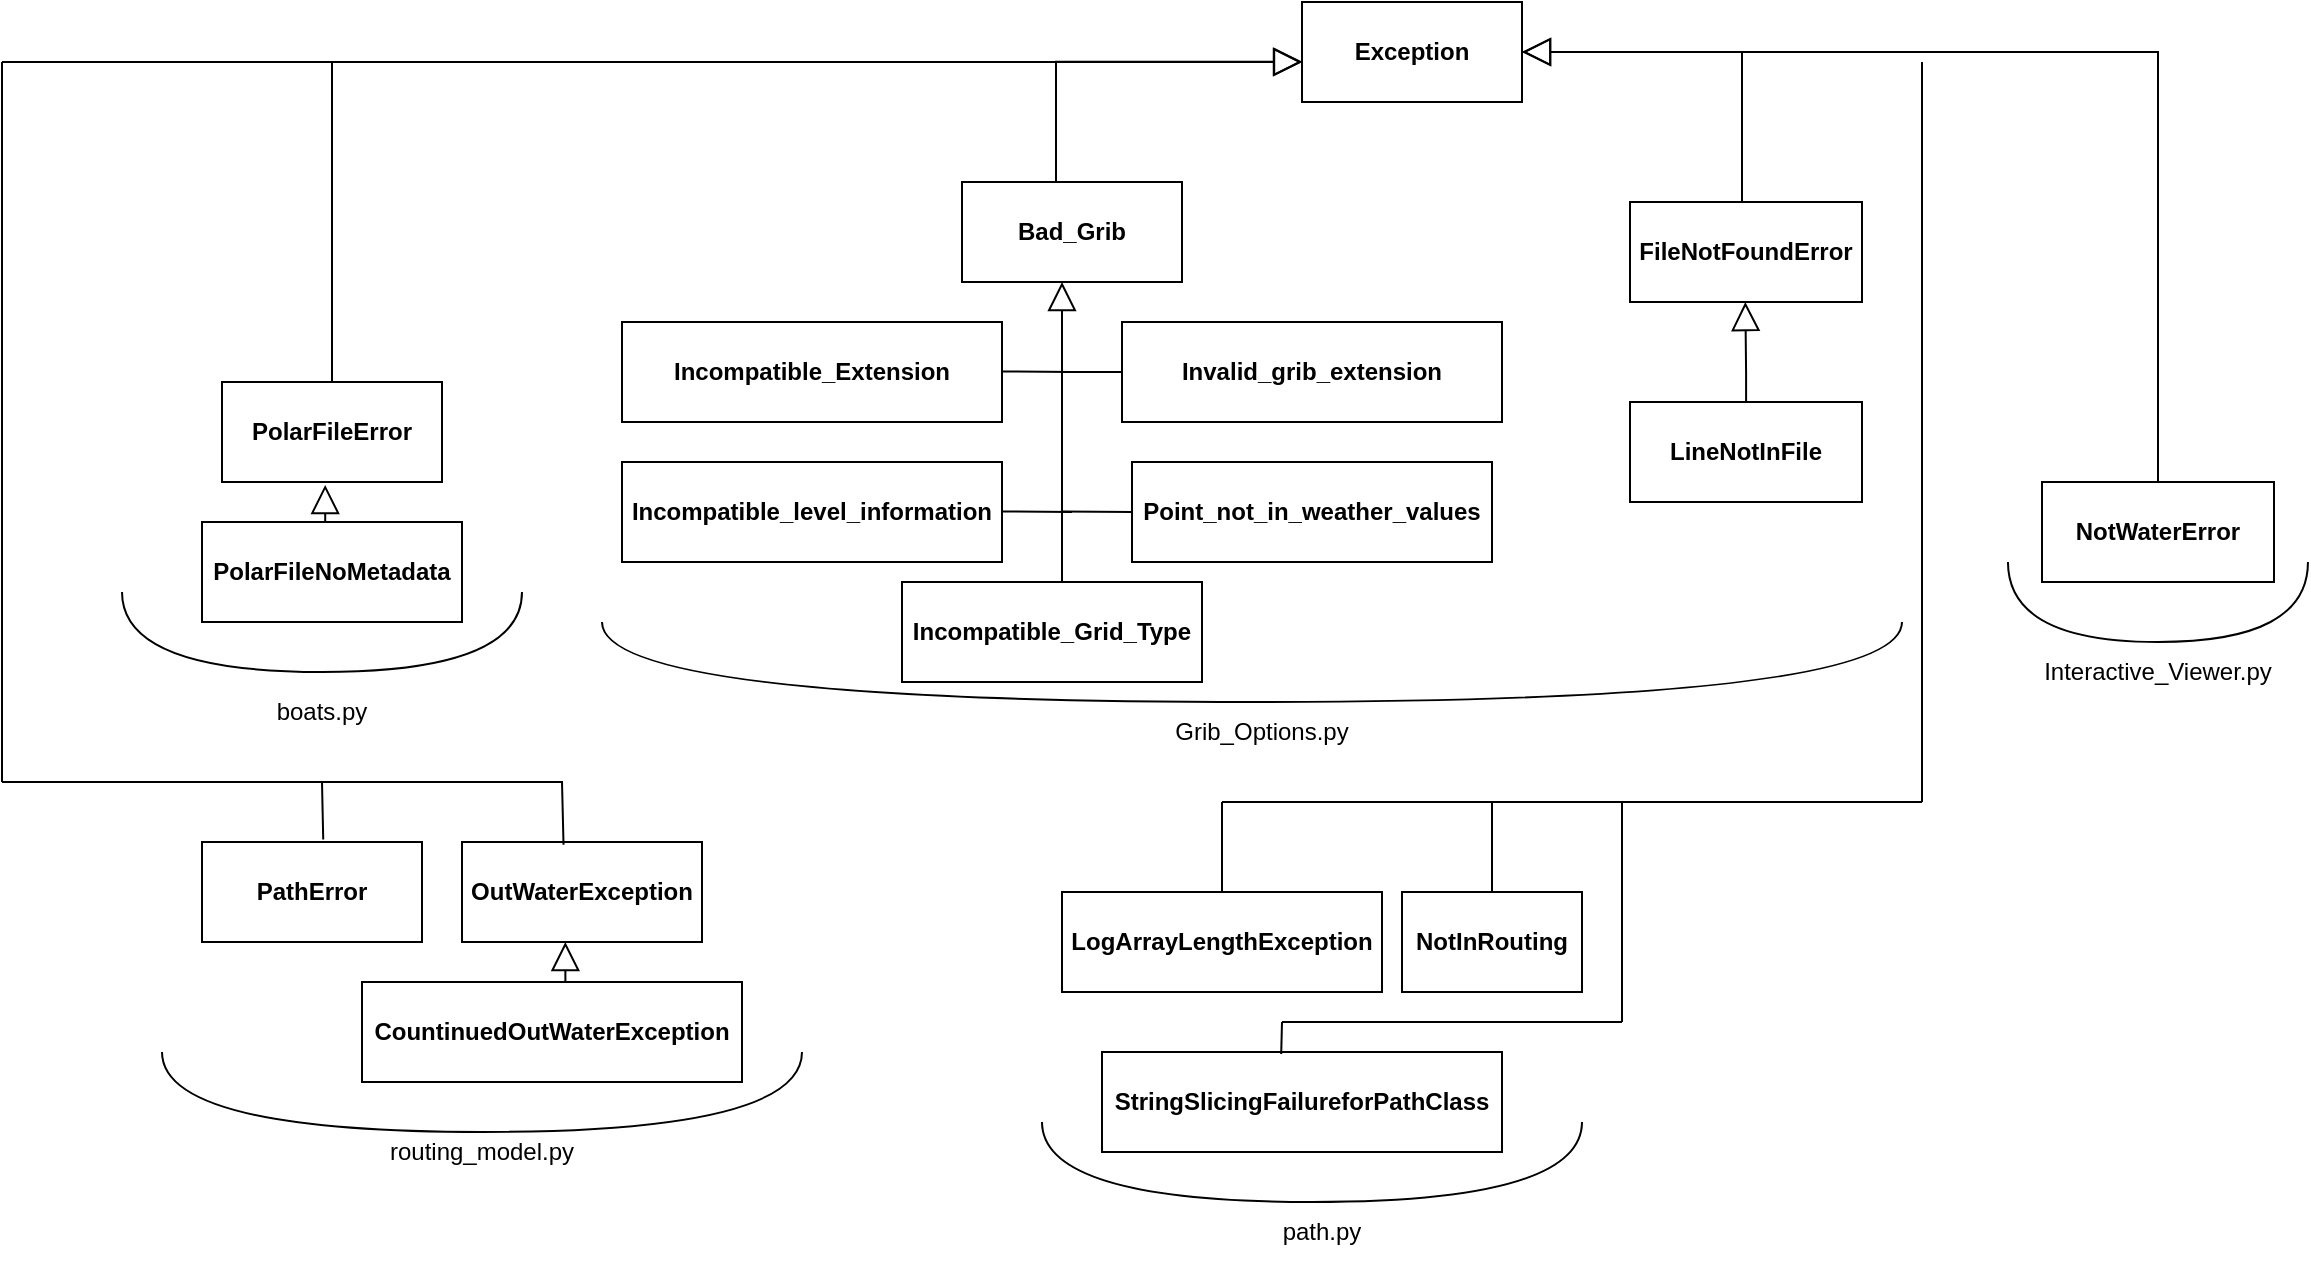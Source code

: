 <mxfile version="26.1.0">
  <diagram name="Page-1" id="_WHRkijlUbymSK9iW8bf">
    <mxGraphModel dx="2812" dy="803" grid="1" gridSize="10" guides="1" tooltips="1" connect="1" arrows="1" fold="1" page="1" pageScale="1" pageWidth="827" pageHeight="1169" math="0" shadow="0">
      <root>
        <mxCell id="0" />
        <mxCell id="1" parent="0" />
        <mxCell id="JvzSQyUE-LZRWF-UtXVo-18" value="&lt;b&gt;Exception&lt;/b&gt;" style="html=1;whiteSpace=wrap;" vertex="1" parent="1">
          <mxGeometry x="250" y="50" width="110" height="50" as="geometry" />
        </mxCell>
        <mxCell id="JvzSQyUE-LZRWF-UtXVo-19" value="&lt;b&gt;PolarFileError&lt;/b&gt;" style="html=1;whiteSpace=wrap;" vertex="1" parent="1">
          <mxGeometry x="-290" y="240" width="110" height="50" as="geometry" />
        </mxCell>
        <mxCell id="JvzSQyUE-LZRWF-UtXVo-20" value="&lt;b&gt;PolarFileNoMetadata&lt;/b&gt;" style="html=1;whiteSpace=wrap;" vertex="1" parent="1">
          <mxGeometry x="-300" y="310" width="130" height="50" as="geometry" />
        </mxCell>
        <mxCell id="JvzSQyUE-LZRWF-UtXVo-21" value="&lt;b&gt;Bad_Grib&lt;/b&gt;" style="html=1;whiteSpace=wrap;" vertex="1" parent="1">
          <mxGeometry x="80" y="140" width="110" height="50" as="geometry" />
        </mxCell>
        <mxCell id="JvzSQyUE-LZRWF-UtXVo-22" value="" style="endArrow=none;html=1;rounded=0;edgeStyle=orthogonalEdgeStyle;curved=1;" edge="1" parent="1">
          <mxGeometry width="50" height="50" relative="1" as="geometry">
            <mxPoint x="-340" y="345" as="sourcePoint" />
            <mxPoint x="-140" y="345" as="targetPoint" />
            <Array as="points">
              <mxPoint x="-340" y="385" />
              <mxPoint x="-140" y="385" />
            </Array>
          </mxGeometry>
        </mxCell>
        <mxCell id="JvzSQyUE-LZRWF-UtXVo-23" value="boats.py" style="text;html=1;align=center;verticalAlign=middle;whiteSpace=wrap;rounded=0;" vertex="1" parent="1">
          <mxGeometry x="-270" y="390" width="60" height="30" as="geometry" />
        </mxCell>
        <mxCell id="JvzSQyUE-LZRWF-UtXVo-24" value="&lt;b&gt;Incompatible_Extension&lt;/b&gt;" style="html=1;whiteSpace=wrap;" vertex="1" parent="1">
          <mxGeometry x="-90" y="210" width="190" height="50" as="geometry" />
        </mxCell>
        <mxCell id="JvzSQyUE-LZRWF-UtXVo-25" value="&lt;b&gt;Incompati&lt;/b&gt;&lt;span style=&quot;color: rgba(0, 0, 0, 0); font-family: monospace; font-size: 0px; text-align: start; text-wrap-mode: nowrap;&quot;&gt;%3CmxGraphModel%3E%3Croot%3E%3CmxCell%20id%3D%220%22%2F%3E%3CmxCell%20id%3D%221%22%20parent%3D%220%22%2F%3E%3CmxCell%20id%3D%222%22%20value%3D%22%26lt%3Bb%26gt%3BIncompatible_Extension%26lt%3B%2Fb%26gt%3B%22%20style%3D%22html%3D1%3BwhiteSpace%3Dwrap%3B%22%20vertex%3D%221%22%20parent%3D%221%22%3E%3CmxGeometry%20x%3D%22-40%22%20y%3D%22310%22%20width%3D%22150%22%20height%3D%2250%22%20as%3D%22geometry%22%2F%3E%3C%2FmxCell%3E%3C%2Froot%3E%3C%2FmxGraphModel%3E&lt;/span&gt;&lt;b&gt;ble_Grid_Type&lt;/b&gt;" style="html=1;whiteSpace=wrap;" vertex="1" parent="1">
          <mxGeometry x="50" y="340" width="150" height="50" as="geometry" />
        </mxCell>
        <mxCell id="JvzSQyUE-LZRWF-UtXVo-26" value="&lt;b&gt;Incompati&lt;/b&gt;&lt;span style=&quot;color: rgba(0, 0, 0, 0); font-family: monospace; font-size: 0px; text-align: start; text-wrap-mode: nowrap;&quot;&gt;%3CmxGraphModel%3E%3Croot%3E%3CmxCell%20id%3D%220%22%2F%3E%3CmxCell%20id%3D%221%22%20parent%3D%220%22%2F%3E%3CmxCell%20id%3D%222%22%20value%3D%22%26lt%3Bb%26gt%3BIncompatible_Extension%26lt%3B%2Fb%26gt%3B%22%20style%3D%22html%3D1%3BwhiteSpace%3Dwrap%3B%22%20vertex%3D%221%22%20parent%3D%221%22%3E%3CmxGeometry%20x%3D%22-40%22%20y%3D%22310%22%20width%3D%22150%22%20height%3D%2250%22%20as%3D%22geometry%22%2F%3E%3C%2FmxCell%3E%3C%2Froot%3E%3C%2FmxGraphModel%3E&lt;/span&gt;&lt;b&gt;ble_level_information&lt;/b&gt;" style="html=1;whiteSpace=wrap;" vertex="1" parent="1">
          <mxGeometry x="-90" y="280" width="190" height="50" as="geometry" />
        </mxCell>
        <mxCell id="JvzSQyUE-LZRWF-UtXVo-27" value="&lt;b&gt;Point_not_in_weather_values&lt;/b&gt;" style="html=1;whiteSpace=wrap;" vertex="1" parent="1">
          <mxGeometry x="165" y="280" width="180" height="50" as="geometry" />
        </mxCell>
        <mxCell id="JvzSQyUE-LZRWF-UtXVo-29" value="&lt;b&gt;Invalid_grib_extension&lt;/b&gt;" style="html=1;whiteSpace=wrap;" vertex="1" parent="1">
          <mxGeometry x="160" y="210" width="190" height="50" as="geometry" />
        </mxCell>
        <mxCell id="JvzSQyUE-LZRWF-UtXVo-30" value="&lt;b&gt;FileNotFoundError&lt;/b&gt;" style="html=1;whiteSpace=wrap;" vertex="1" parent="1">
          <mxGeometry x="414" y="150" width="116" height="50" as="geometry" />
        </mxCell>
        <mxCell id="JvzSQyUE-LZRWF-UtXVo-31" value="&lt;b&gt;LineNotInFile&lt;/b&gt;" style="html=1;whiteSpace=wrap;" vertex="1" parent="1">
          <mxGeometry x="414" y="250" width="116" height="50" as="geometry" />
        </mxCell>
        <mxCell id="JvzSQyUE-LZRWF-UtXVo-32" value="" style="endArrow=none;html=1;rounded=0;edgeStyle=orthogonalEdgeStyle;curved=1;" edge="1" parent="1">
          <mxGeometry width="50" height="50" relative="1" as="geometry">
            <mxPoint x="-100" y="360" as="sourcePoint" />
            <mxPoint x="550" y="360" as="targetPoint" />
            <Array as="points">
              <mxPoint x="-100" y="400" />
              <mxPoint x="550" y="400" />
            </Array>
          </mxGeometry>
        </mxCell>
        <mxCell id="JvzSQyUE-LZRWF-UtXVo-33" value="Grib_Options.py" style="text;html=1;align=center;verticalAlign=middle;whiteSpace=wrap;rounded=0;" vertex="1" parent="1">
          <mxGeometry x="200" y="400" width="60" height="30" as="geometry" />
        </mxCell>
        <mxCell id="JvzSQyUE-LZRWF-UtXVo-34" value="&lt;b&gt;NotWaterError&lt;/b&gt;" style="html=1;whiteSpace=wrap;" vertex="1" parent="1">
          <mxGeometry x="620" y="290" width="116" height="50" as="geometry" />
        </mxCell>
        <mxCell id="JvzSQyUE-LZRWF-UtXVo-35" value="&lt;b&gt;LogArrayLengthException&lt;/b&gt;" style="html=1;whiteSpace=wrap;" vertex="1" parent="1">
          <mxGeometry x="130" y="495" width="160" height="50" as="geometry" />
        </mxCell>
        <mxCell id="JvzSQyUE-LZRWF-UtXVo-36" value="&lt;b&gt;NotInRouting&lt;/b&gt;" style="html=1;whiteSpace=wrap;" vertex="1" parent="1">
          <mxGeometry x="300" y="495" width="90" height="50" as="geometry" />
        </mxCell>
        <mxCell id="JvzSQyUE-LZRWF-UtXVo-37" value="&lt;b&gt;StringSlicingFailureforPathClass&lt;/b&gt;" style="html=1;whiteSpace=wrap;" vertex="1" parent="1">
          <mxGeometry x="150" y="575" width="200" height="50" as="geometry" />
        </mxCell>
        <mxCell id="JvzSQyUE-LZRWF-UtXVo-38" value="" style="endArrow=none;html=1;rounded=0;edgeStyle=orthogonalEdgeStyle;curved=1;" edge="1" parent="1">
          <mxGeometry width="50" height="50" relative="1" as="geometry">
            <mxPoint x="602.98" y="330" as="sourcePoint" />
            <mxPoint x="752.98" y="330" as="targetPoint" />
            <Array as="points">
              <mxPoint x="602.98" y="330" />
              <mxPoint x="602.98" y="370" />
              <mxPoint x="752.98" y="370" />
            </Array>
          </mxGeometry>
        </mxCell>
        <mxCell id="JvzSQyUE-LZRWF-UtXVo-39" value="Interactive_Viewer.py" style="text;html=1;align=center;verticalAlign=middle;whiteSpace=wrap;rounded=0;" vertex="1" parent="1">
          <mxGeometry x="648" y="370" width="60" height="30" as="geometry" />
        </mxCell>
        <mxCell id="JvzSQyUE-LZRWF-UtXVo-40" value="" style="endArrow=none;html=1;rounded=0;edgeStyle=orthogonalEdgeStyle;curved=1;" edge="1" parent="1">
          <mxGeometry width="50" height="50" relative="1" as="geometry">
            <mxPoint x="120" y="610" as="sourcePoint" />
            <mxPoint x="390" y="610" as="targetPoint" />
            <Array as="points">
              <mxPoint x="120" y="650" />
              <mxPoint x="390" y="650" />
              <mxPoint x="390" y="610" />
            </Array>
          </mxGeometry>
        </mxCell>
        <mxCell id="JvzSQyUE-LZRWF-UtXVo-41" value="path.py" style="text;html=1;align=center;verticalAlign=middle;whiteSpace=wrap;rounded=0;" vertex="1" parent="1">
          <mxGeometry x="230" y="650" width="60" height="30" as="geometry" />
        </mxCell>
        <mxCell id="JvzSQyUE-LZRWF-UtXVo-42" value="&lt;b&gt;PathError&lt;/b&gt;" style="html=1;whiteSpace=wrap;" vertex="1" parent="1">
          <mxGeometry x="-300" y="470" width="110" height="50" as="geometry" />
        </mxCell>
        <mxCell id="JvzSQyUE-LZRWF-UtXVo-43" value="&lt;b&gt;OutWaterException&lt;/b&gt;" style="html=1;whiteSpace=wrap;" vertex="1" parent="1">
          <mxGeometry x="-170" y="470" width="120" height="50" as="geometry" />
        </mxCell>
        <mxCell id="JvzSQyUE-LZRWF-UtXVo-44" value="&lt;b&gt;CountinuedOutWaterException&lt;/b&gt;" style="html=1;whiteSpace=wrap;" vertex="1" parent="1">
          <mxGeometry x="-220" y="540" width="190" height="50" as="geometry" />
        </mxCell>
        <mxCell id="JvzSQyUE-LZRWF-UtXVo-46" value="" style="endArrow=none;html=1;rounded=0;edgeStyle=orthogonalEdgeStyle;curved=1;" edge="1" parent="1">
          <mxGeometry width="50" height="50" relative="1" as="geometry">
            <mxPoint x="-320" y="575" as="sourcePoint" />
            <mxPoint y="575" as="targetPoint" />
            <Array as="points">
              <mxPoint x="-320" y="615" />
              <mxPoint y="615" />
            </Array>
          </mxGeometry>
        </mxCell>
        <mxCell id="JvzSQyUE-LZRWF-UtXVo-47" value="routing_model.py" style="text;html=1;align=center;verticalAlign=middle;whiteSpace=wrap;rounded=0;" vertex="1" parent="1">
          <mxGeometry x="-190" y="610" width="60" height="30" as="geometry" />
        </mxCell>
        <mxCell id="JvzSQyUE-LZRWF-UtXVo-50" value="" style="endArrow=block;dashed=0;endFill=0;endSize=12;html=1;rounded=0;exitX=0.5;exitY=0;exitDx=0;exitDy=0;edgeStyle=orthogonalEdgeStyle;" edge="1" parent="1" source="JvzSQyUE-LZRWF-UtXVo-25">
          <mxGeometry width="160" relative="1" as="geometry">
            <mxPoint x="210" y="210" as="sourcePoint" />
            <mxPoint x="130" y="190" as="targetPoint" />
            <Array as="points">
              <mxPoint x="130" y="340" />
            </Array>
          </mxGeometry>
        </mxCell>
        <mxCell id="JvzSQyUE-LZRWF-UtXVo-52" value="" style="endArrow=none;html=1;rounded=0;" edge="1" parent="1" target="JvzSQyUE-LZRWF-UtXVo-29">
          <mxGeometry width="50" height="50" relative="1" as="geometry">
            <mxPoint x="130" y="235" as="sourcePoint" />
            <mxPoint x="300" y="320" as="targetPoint" />
          </mxGeometry>
        </mxCell>
        <mxCell id="JvzSQyUE-LZRWF-UtXVo-53" value="" style="endArrow=none;html=1;rounded=0;entryX=0;entryY=0.5;entryDx=0;entryDy=0;" edge="1" parent="1" target="JvzSQyUE-LZRWF-UtXVo-27">
          <mxGeometry width="50" height="50" relative="1" as="geometry">
            <mxPoint x="130" y="304.73" as="sourcePoint" />
            <mxPoint x="160" y="304.73" as="targetPoint" />
          </mxGeometry>
        </mxCell>
        <mxCell id="JvzSQyUE-LZRWF-UtXVo-54" value="" style="endArrow=none;html=1;rounded=0;entryX=0;entryY=0.5;entryDx=0;entryDy=0;" edge="1" parent="1">
          <mxGeometry width="50" height="50" relative="1" as="geometry">
            <mxPoint x="100" y="304.73" as="sourcePoint" />
            <mxPoint x="135" y="305" as="targetPoint" />
          </mxGeometry>
        </mxCell>
        <mxCell id="JvzSQyUE-LZRWF-UtXVo-55" value="" style="endArrow=none;html=1;rounded=0;entryX=0;entryY=0.5;entryDx=0;entryDy=0;" edge="1" parent="1">
          <mxGeometry width="50" height="50" relative="1" as="geometry">
            <mxPoint x="100" y="234.73" as="sourcePoint" />
            <mxPoint x="135" y="235" as="targetPoint" />
          </mxGeometry>
        </mxCell>
        <mxCell id="JvzSQyUE-LZRWF-UtXVo-56" value="" style="endArrow=block;dashed=0;endFill=0;endSize=12;html=1;rounded=0;exitX=0.5;exitY=0;exitDx=0;exitDy=0;edgeStyle=orthogonalEdgeStyle;entryX=0.002;entryY=0.598;entryDx=0;entryDy=0;entryPerimeter=0;" edge="1" parent="1" target="JvzSQyUE-LZRWF-UtXVo-18">
          <mxGeometry width="160" relative="1" as="geometry">
            <mxPoint x="122.5" y="139.94" as="sourcePoint" />
            <mxPoint x="127.5" y="-10.06" as="targetPoint" />
            <Array as="points">
              <mxPoint x="127" y="140" />
              <mxPoint x="127" y="80" />
            </Array>
          </mxGeometry>
        </mxCell>
        <mxCell id="JvzSQyUE-LZRWF-UtXVo-57" value="" style="endArrow=block;dashed=0;endFill=0;endSize=12;html=1;rounded=0;exitX=0.5;exitY=0;exitDx=0;exitDy=0;edgeStyle=orthogonalEdgeStyle;" edge="1" parent="1" source="JvzSQyUE-LZRWF-UtXVo-19">
          <mxGeometry width="160" relative="1" as="geometry">
            <mxPoint x="122.5" y="139.99" as="sourcePoint" />
            <mxPoint x="250" y="80" as="targetPoint" />
            <Array as="points">
              <mxPoint x="-235" y="80" />
              <mxPoint x="250" y="80" />
            </Array>
          </mxGeometry>
        </mxCell>
        <mxCell id="JvzSQyUE-LZRWF-UtXVo-58" value="" style="endArrow=block;dashed=0;endFill=0;endSize=12;html=1;rounded=0;exitX=0.5;exitY=0;exitDx=0;exitDy=0;edgeStyle=orthogonalEdgeStyle;entryX=0.469;entryY=1.029;entryDx=0;entryDy=0;entryPerimeter=0;" edge="1" parent="1" source="JvzSQyUE-LZRWF-UtXVo-20" target="JvzSQyUE-LZRWF-UtXVo-19">
          <mxGeometry width="160" relative="1" as="geometry">
            <mxPoint x="-242.53" y="430" as="sourcePoint" />
            <mxPoint x="-237.53" y="280" as="targetPoint" />
            <Array as="points">
              <mxPoint x="-238" y="310" />
            </Array>
          </mxGeometry>
        </mxCell>
        <mxCell id="JvzSQyUE-LZRWF-UtXVo-59" value="" style="endArrow=block;dashed=0;endFill=0;endSize=12;html=1;rounded=0;edgeStyle=orthogonalEdgeStyle;entryX=1;entryY=0.5;entryDx=0;entryDy=0;" edge="1" parent="1" target="JvzSQyUE-LZRWF-UtXVo-18">
          <mxGeometry width="160" relative="1" as="geometry">
            <mxPoint x="470" y="150" as="sourcePoint" />
            <mxPoint x="260" y="85.05" as="targetPoint" />
            <Array as="points">
              <mxPoint x="470" y="75" />
            </Array>
          </mxGeometry>
        </mxCell>
        <mxCell id="JvzSQyUE-LZRWF-UtXVo-63" value="" style="endArrow=block;dashed=0;endFill=0;endSize=12;html=1;rounded=0;edgeStyle=orthogonalEdgeStyle;" edge="1" parent="1">
          <mxGeometry width="160" relative="1" as="geometry">
            <mxPoint x="470" y="250" as="sourcePoint" />
            <mxPoint x="471.67" y="200" as="targetPoint" />
            <Array as="points">
              <mxPoint x="472.04" y="235" />
              <mxPoint x="472.04" y="235" />
            </Array>
          </mxGeometry>
        </mxCell>
        <mxCell id="JvzSQyUE-LZRWF-UtXVo-64" value="" style="endArrow=block;dashed=0;endFill=0;endSize=12;html=1;rounded=0;edgeStyle=orthogonalEdgeStyle;" edge="1" parent="1">
          <mxGeometry width="160" relative="1" as="geometry">
            <mxPoint x="-118" y="540" as="sourcePoint" />
            <mxPoint x="-118.33" y="520" as="targetPoint" />
            <Array as="points">
              <mxPoint x="-120" y="540" />
              <mxPoint x="-118" y="540" />
              <mxPoint x="-118" y="555" />
            </Array>
          </mxGeometry>
        </mxCell>
        <mxCell id="JvzSQyUE-LZRWF-UtXVo-67" value="" style="endArrow=none;html=1;rounded=0;entryX=0.423;entryY=0.028;entryDx=0;entryDy=0;entryPerimeter=0;" edge="1" parent="1" target="JvzSQyUE-LZRWF-UtXVo-43">
          <mxGeometry width="50" height="50" relative="1" as="geometry">
            <mxPoint x="-400" y="440" as="sourcePoint" />
            <mxPoint x="-110" y="440" as="targetPoint" />
            <Array as="points">
              <mxPoint x="-120" y="440" />
            </Array>
          </mxGeometry>
        </mxCell>
        <mxCell id="JvzSQyUE-LZRWF-UtXVo-68" value="" style="endArrow=none;html=1;rounded=0;entryX=0.551;entryY=-0.024;entryDx=0;entryDy=0;entryPerimeter=0;" edge="1" parent="1" target="JvzSQyUE-LZRWF-UtXVo-42">
          <mxGeometry width="50" height="50" relative="1" as="geometry">
            <mxPoint x="-240" y="440" as="sourcePoint" />
            <mxPoint x="175" y="315" as="targetPoint" />
          </mxGeometry>
        </mxCell>
        <mxCell id="JvzSQyUE-LZRWF-UtXVo-69" value="" style="endArrow=none;html=1;rounded=0;" edge="1" parent="1">
          <mxGeometry width="50" height="50" relative="1" as="geometry">
            <mxPoint x="-400" y="440" as="sourcePoint" />
            <mxPoint x="-400" y="80" as="targetPoint" />
          </mxGeometry>
        </mxCell>
        <mxCell id="JvzSQyUE-LZRWF-UtXVo-70" value="" style="endArrow=none;html=1;rounded=0;" edge="1" parent="1">
          <mxGeometry width="50" height="50" relative="1" as="geometry">
            <mxPoint x="-230" y="80" as="sourcePoint" />
            <mxPoint x="-400" y="80" as="targetPoint" />
          </mxGeometry>
        </mxCell>
        <mxCell id="JvzSQyUE-LZRWF-UtXVo-71" value="" style="endArrow=block;dashed=0;endFill=0;endSize=12;html=1;rounded=0;edgeStyle=orthogonalEdgeStyle;entryX=1;entryY=0.5;entryDx=0;entryDy=0;exitX=0.5;exitY=0;exitDx=0;exitDy=0;" edge="1" parent="1" source="JvzSQyUE-LZRWF-UtXVo-34">
          <mxGeometry width="160" relative="1" as="geometry">
            <mxPoint x="470" y="150" as="sourcePoint" />
            <mxPoint x="360" y="75" as="targetPoint" />
            <Array as="points">
              <mxPoint x="678" y="75" />
            </Array>
          </mxGeometry>
        </mxCell>
        <mxCell id="JvzSQyUE-LZRWF-UtXVo-72" value="" style="endArrow=none;html=1;rounded=0;" edge="1" parent="1">
          <mxGeometry width="50" height="50" relative="1" as="geometry">
            <mxPoint x="560" y="80" as="sourcePoint" />
            <mxPoint x="560" y="450" as="targetPoint" />
          </mxGeometry>
        </mxCell>
        <mxCell id="JvzSQyUE-LZRWF-UtXVo-73" value="" style="endArrow=none;html=1;rounded=0;" edge="1" parent="1">
          <mxGeometry width="50" height="50" relative="1" as="geometry">
            <mxPoint x="210" y="450" as="sourcePoint" />
            <mxPoint x="560" y="450" as="targetPoint" />
          </mxGeometry>
        </mxCell>
        <mxCell id="JvzSQyUE-LZRWF-UtXVo-74" value="" style="endArrow=none;html=1;rounded=0;exitX=0.5;exitY=0;exitDx=0;exitDy=0;" edge="1" parent="1" source="JvzSQyUE-LZRWF-UtXVo-35">
          <mxGeometry width="50" height="50" relative="1" as="geometry">
            <mxPoint x="140" y="314.73" as="sourcePoint" />
            <mxPoint x="210" y="450" as="targetPoint" />
          </mxGeometry>
        </mxCell>
        <mxCell id="JvzSQyUE-LZRWF-UtXVo-76" value="" style="endArrow=none;html=1;rounded=0;exitX=0.5;exitY=0;exitDx=0;exitDy=0;" edge="1" parent="1">
          <mxGeometry width="50" height="50" relative="1" as="geometry">
            <mxPoint x="345" y="495" as="sourcePoint" />
            <mxPoint x="345" y="450" as="targetPoint" />
          </mxGeometry>
        </mxCell>
        <mxCell id="JvzSQyUE-LZRWF-UtXVo-77" value="" style="endArrow=none;html=1;rounded=0;" edge="1" parent="1">
          <mxGeometry width="50" height="50" relative="1" as="geometry">
            <mxPoint x="410" y="560" as="sourcePoint" />
            <mxPoint x="410" y="450" as="targetPoint" />
          </mxGeometry>
        </mxCell>
        <mxCell id="JvzSQyUE-LZRWF-UtXVo-78" value="" style="endArrow=none;html=1;rounded=0;" edge="1" parent="1">
          <mxGeometry width="50" height="50" relative="1" as="geometry">
            <mxPoint x="410" y="560" as="sourcePoint" />
            <mxPoint x="240" y="560" as="targetPoint" />
          </mxGeometry>
        </mxCell>
        <mxCell id="JvzSQyUE-LZRWF-UtXVo-79" value="" style="endArrow=none;html=1;rounded=0;exitX=0.448;exitY=0.019;exitDx=0;exitDy=0;exitPerimeter=0;" edge="1" parent="1" source="JvzSQyUE-LZRWF-UtXVo-37">
          <mxGeometry width="50" height="50" relative="1" as="geometry">
            <mxPoint x="220" y="505" as="sourcePoint" />
            <mxPoint x="240" y="560" as="targetPoint" />
          </mxGeometry>
        </mxCell>
      </root>
    </mxGraphModel>
  </diagram>
</mxfile>
